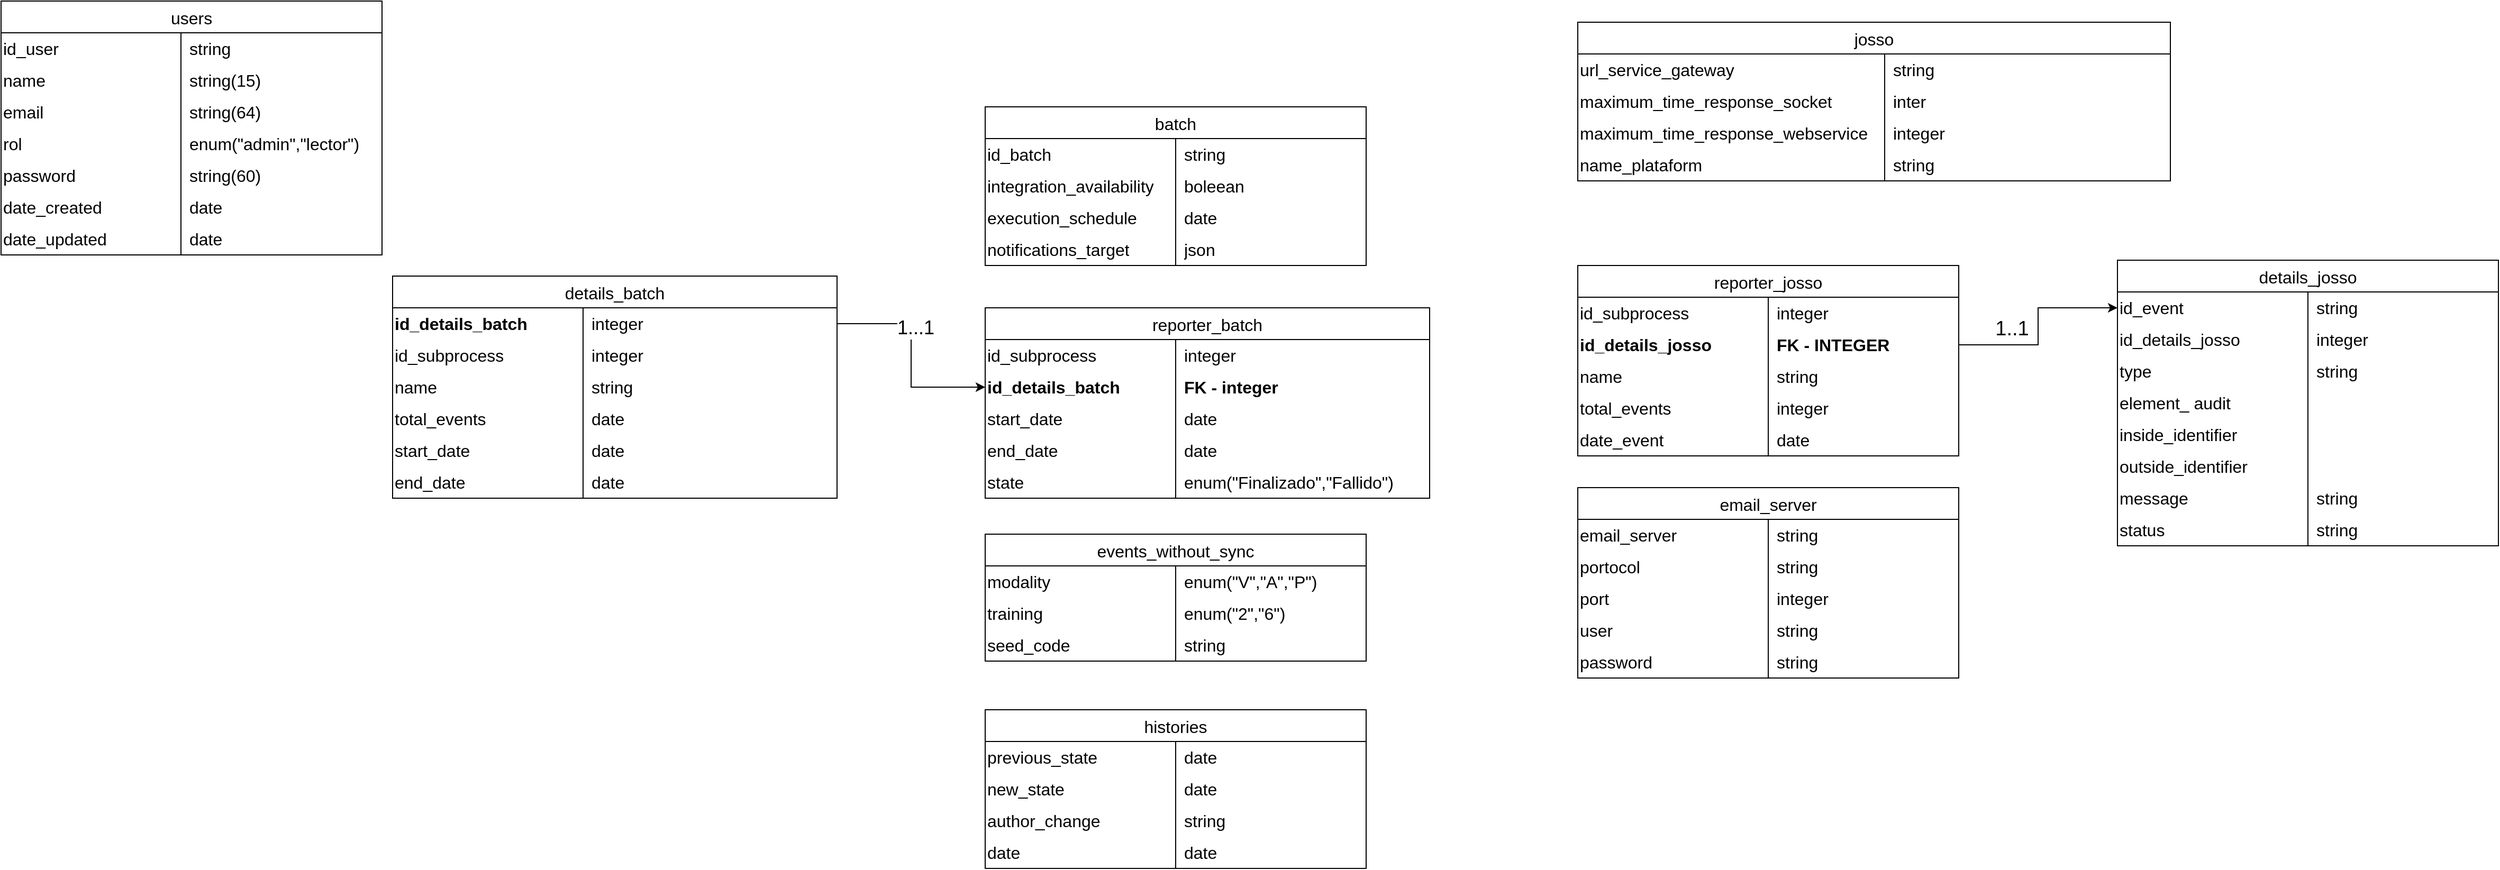 <mxfile version="23.1.8" type="github">
  <diagram name="Página-1" id="Z0ottL8VFH_gx7KQJOmS">
    <mxGraphModel dx="2279" dy="692" grid="1" gridSize="10" guides="1" tooltips="1" connect="1" arrows="1" fold="1" page="1" pageScale="1" pageWidth="827" pageHeight="1169" math="0" shadow="0">
      <root>
        <mxCell id="0" />
        <mxCell id="1" parent="0" />
        <mxCell id="WmUcFp--5aA2s3xV6ul2-60" value="users" style="shape=table;startSize=30;container=1;collapsible=0;childLayout=tableLayout;fixedRows=1;rowLines=0;fontStyle=0;strokeColor=default;fontSize=16;" parent="1" vertex="1">
          <mxGeometry x="-1250" y="20" width="360" height="240" as="geometry" />
        </mxCell>
        <mxCell id="WmUcFp--5aA2s3xV6ul2-61" value="" style="shape=tableRow;horizontal=0;startSize=0;swimlaneHead=0;swimlaneBody=0;top=0;left=0;bottom=0;right=0;collapsible=0;dropTarget=0;fillColor=none;points=[[0,0.5],[1,0.5]];portConstraint=eastwest;strokeColor=inherit;fontSize=16;" parent="WmUcFp--5aA2s3xV6ul2-60" vertex="1">
          <mxGeometry y="30" width="360" height="30" as="geometry" />
        </mxCell>
        <mxCell id="WmUcFp--5aA2s3xV6ul2-62" value="&lt;div style=&quot;&quot;&gt;&lt;span style=&quot;background-color: initial;&quot;&gt;id_user&lt;/span&gt;&lt;span style=&quot;white-space: pre; background-color: initial;&quot;&gt;&amp;nbsp;&amp;nbsp;&amp;nbsp;&amp;nbsp;&lt;/span&gt;&lt;/div&gt;" style="shape=partialRectangle;html=1;whiteSpace=wrap;connectable=0;fillColor=none;top=0;left=0;bottom=0;right=0;overflow=hidden;pointerEvents=1;strokeColor=inherit;fontSize=16;align=left;" parent="WmUcFp--5aA2s3xV6ul2-61" vertex="1">
          <mxGeometry width="170" height="30" as="geometry">
            <mxRectangle width="170" height="30" as="alternateBounds" />
          </mxGeometry>
        </mxCell>
        <mxCell id="WmUcFp--5aA2s3xV6ul2-63" value="string" style="shape=partialRectangle;html=1;whiteSpace=wrap;connectable=0;fillColor=none;top=0;left=0;bottom=0;right=0;align=left;spacingLeft=6;overflow=hidden;strokeColor=inherit;fontSize=16;" parent="WmUcFp--5aA2s3xV6ul2-61" vertex="1">
          <mxGeometry x="170" width="190" height="30" as="geometry">
            <mxRectangle width="190" height="30" as="alternateBounds" />
          </mxGeometry>
        </mxCell>
        <mxCell id="WmUcFp--5aA2s3xV6ul2-64" value="" style="shape=tableRow;horizontal=0;startSize=0;swimlaneHead=0;swimlaneBody=0;top=0;left=0;bottom=0;right=0;collapsible=0;dropTarget=0;fillColor=none;points=[[0,0.5],[1,0.5]];portConstraint=eastwest;strokeColor=inherit;fontSize=16;" parent="WmUcFp--5aA2s3xV6ul2-60" vertex="1">
          <mxGeometry y="60" width="360" height="30" as="geometry" />
        </mxCell>
        <mxCell id="WmUcFp--5aA2s3xV6ul2-65" value="name&amp;nbsp;" style="shape=partialRectangle;html=1;whiteSpace=wrap;connectable=0;fillColor=none;top=0;left=0;bottom=0;right=0;overflow=hidden;strokeColor=inherit;fontSize=16;align=left;" parent="WmUcFp--5aA2s3xV6ul2-64" vertex="1">
          <mxGeometry width="170" height="30" as="geometry">
            <mxRectangle width="170" height="30" as="alternateBounds" />
          </mxGeometry>
        </mxCell>
        <mxCell id="WmUcFp--5aA2s3xV6ul2-66" value="string(15)" style="shape=partialRectangle;html=1;whiteSpace=wrap;connectable=0;fillColor=none;top=0;left=0;bottom=0;right=0;align=left;spacingLeft=6;overflow=hidden;strokeColor=inherit;fontSize=16;" parent="WmUcFp--5aA2s3xV6ul2-64" vertex="1">
          <mxGeometry x="170" width="190" height="30" as="geometry">
            <mxRectangle width="190" height="30" as="alternateBounds" />
          </mxGeometry>
        </mxCell>
        <mxCell id="WmUcFp--5aA2s3xV6ul2-67" value="" style="shape=tableRow;horizontal=0;startSize=0;swimlaneHead=0;swimlaneBody=0;top=0;left=0;bottom=0;right=0;collapsible=0;dropTarget=0;fillColor=none;points=[[0,0.5],[1,0.5]];portConstraint=eastwest;strokeColor=inherit;fontSize=16;" parent="WmUcFp--5aA2s3xV6ul2-60" vertex="1">
          <mxGeometry y="90" width="360" height="30" as="geometry" />
        </mxCell>
        <mxCell id="WmUcFp--5aA2s3xV6ul2-68" value="email" style="shape=partialRectangle;html=1;whiteSpace=wrap;connectable=0;fillColor=none;top=0;left=0;bottom=0;right=0;overflow=hidden;strokeColor=inherit;fontSize=16;align=left;" parent="WmUcFp--5aA2s3xV6ul2-67" vertex="1">
          <mxGeometry width="170" height="30" as="geometry">
            <mxRectangle width="170" height="30" as="alternateBounds" />
          </mxGeometry>
        </mxCell>
        <mxCell id="WmUcFp--5aA2s3xV6ul2-69" value="string(64)" style="shape=partialRectangle;html=1;whiteSpace=wrap;connectable=0;fillColor=none;top=0;left=0;bottom=0;right=0;align=left;spacingLeft=6;overflow=hidden;strokeColor=inherit;fontSize=16;" parent="WmUcFp--5aA2s3xV6ul2-67" vertex="1">
          <mxGeometry x="170" width="190" height="30" as="geometry">
            <mxRectangle width="190" height="30" as="alternateBounds" />
          </mxGeometry>
        </mxCell>
        <mxCell id="WmUcFp--5aA2s3xV6ul2-79" value="" style="shape=tableRow;horizontal=0;startSize=0;swimlaneHead=0;swimlaneBody=0;top=0;left=0;bottom=0;right=0;collapsible=0;dropTarget=0;fillColor=none;points=[[0,0.5],[1,0.5]];portConstraint=eastwest;strokeColor=inherit;fontSize=16;" parent="WmUcFp--5aA2s3xV6ul2-60" vertex="1">
          <mxGeometry y="120" width="360" height="30" as="geometry" />
        </mxCell>
        <mxCell id="WmUcFp--5aA2s3xV6ul2-80" value="rol" style="shape=partialRectangle;html=1;whiteSpace=wrap;connectable=0;fillColor=none;top=0;left=0;bottom=0;right=0;overflow=hidden;strokeColor=inherit;fontSize=16;align=left;" parent="WmUcFp--5aA2s3xV6ul2-79" vertex="1">
          <mxGeometry width="170" height="30" as="geometry">
            <mxRectangle width="170" height="30" as="alternateBounds" />
          </mxGeometry>
        </mxCell>
        <mxCell id="WmUcFp--5aA2s3xV6ul2-81" value="enum(&quot;admin&quot;,&quot;lector&quot;)" style="shape=partialRectangle;html=1;whiteSpace=wrap;connectable=0;fillColor=none;top=0;left=0;bottom=0;right=0;align=left;spacingLeft=6;overflow=hidden;strokeColor=inherit;fontSize=16;" parent="WmUcFp--5aA2s3xV6ul2-79" vertex="1">
          <mxGeometry x="170" width="190" height="30" as="geometry">
            <mxRectangle width="190" height="30" as="alternateBounds" />
          </mxGeometry>
        </mxCell>
        <mxCell id="WmUcFp--5aA2s3xV6ul2-70" value="" style="shape=tableRow;horizontal=0;startSize=0;swimlaneHead=0;swimlaneBody=0;top=0;left=0;bottom=0;right=0;collapsible=0;dropTarget=0;fillColor=none;points=[[0,0.5],[1,0.5]];portConstraint=eastwest;strokeColor=inherit;fontSize=16;" parent="WmUcFp--5aA2s3xV6ul2-60" vertex="1">
          <mxGeometry y="150" width="360" height="30" as="geometry" />
        </mxCell>
        <mxCell id="WmUcFp--5aA2s3xV6ul2-71" value="password" style="shape=partialRectangle;html=1;whiteSpace=wrap;connectable=0;fillColor=none;top=0;left=0;bottom=0;right=0;overflow=hidden;strokeColor=inherit;fontSize=16;align=left;" parent="WmUcFp--5aA2s3xV6ul2-70" vertex="1">
          <mxGeometry width="170" height="30" as="geometry">
            <mxRectangle width="170" height="30" as="alternateBounds" />
          </mxGeometry>
        </mxCell>
        <mxCell id="WmUcFp--5aA2s3xV6ul2-72" value="string(60)" style="shape=partialRectangle;html=1;whiteSpace=wrap;connectable=0;fillColor=none;top=0;left=0;bottom=0;right=0;align=left;spacingLeft=6;overflow=hidden;strokeColor=inherit;fontSize=16;" parent="WmUcFp--5aA2s3xV6ul2-70" vertex="1">
          <mxGeometry x="170" width="190" height="30" as="geometry">
            <mxRectangle width="190" height="30" as="alternateBounds" />
          </mxGeometry>
        </mxCell>
        <mxCell id="WmUcFp--5aA2s3xV6ul2-73" value="" style="shape=tableRow;horizontal=0;startSize=0;swimlaneHead=0;swimlaneBody=0;top=0;left=0;bottom=0;right=0;collapsible=0;dropTarget=0;fillColor=none;points=[[0,0.5],[1,0.5]];portConstraint=eastwest;strokeColor=inherit;fontSize=16;" parent="WmUcFp--5aA2s3xV6ul2-60" vertex="1">
          <mxGeometry y="180" width="360" height="30" as="geometry" />
        </mxCell>
        <mxCell id="WmUcFp--5aA2s3xV6ul2-74" value="date_created" style="shape=partialRectangle;html=1;whiteSpace=wrap;connectable=0;fillColor=none;top=0;left=0;bottom=0;right=0;overflow=hidden;strokeColor=inherit;fontSize=16;align=left;" parent="WmUcFp--5aA2s3xV6ul2-73" vertex="1">
          <mxGeometry width="170" height="30" as="geometry">
            <mxRectangle width="170" height="30" as="alternateBounds" />
          </mxGeometry>
        </mxCell>
        <mxCell id="WmUcFp--5aA2s3xV6ul2-75" value="date" style="shape=partialRectangle;html=1;whiteSpace=wrap;connectable=0;fillColor=none;top=0;left=0;bottom=0;right=0;align=left;spacingLeft=6;overflow=hidden;strokeColor=inherit;fontSize=16;" parent="WmUcFp--5aA2s3xV6ul2-73" vertex="1">
          <mxGeometry x="170" width="190" height="30" as="geometry">
            <mxRectangle width="190" height="30" as="alternateBounds" />
          </mxGeometry>
        </mxCell>
        <mxCell id="WmUcFp--5aA2s3xV6ul2-76" value="" style="shape=tableRow;horizontal=0;startSize=0;swimlaneHead=0;swimlaneBody=0;top=0;left=0;bottom=0;right=0;collapsible=0;dropTarget=0;fillColor=none;points=[[0,0.5],[1,0.5]];portConstraint=eastwest;strokeColor=inherit;fontSize=16;" parent="WmUcFp--5aA2s3xV6ul2-60" vertex="1">
          <mxGeometry y="210" width="360" height="30" as="geometry" />
        </mxCell>
        <mxCell id="WmUcFp--5aA2s3xV6ul2-77" value="date_updated" style="shape=partialRectangle;html=1;whiteSpace=wrap;connectable=0;fillColor=none;top=0;left=0;bottom=0;right=0;overflow=hidden;strokeColor=inherit;fontSize=16;align=left;" parent="WmUcFp--5aA2s3xV6ul2-76" vertex="1">
          <mxGeometry width="170" height="30" as="geometry">
            <mxRectangle width="170" height="30" as="alternateBounds" />
          </mxGeometry>
        </mxCell>
        <mxCell id="WmUcFp--5aA2s3xV6ul2-78" value="date" style="shape=partialRectangle;html=1;whiteSpace=wrap;connectable=0;fillColor=none;top=0;left=0;bottom=0;right=0;align=left;spacingLeft=6;overflow=hidden;strokeColor=inherit;fontSize=16;" parent="WmUcFp--5aA2s3xV6ul2-76" vertex="1">
          <mxGeometry x="170" width="190" height="30" as="geometry">
            <mxRectangle width="190" height="30" as="alternateBounds" />
          </mxGeometry>
        </mxCell>
        <mxCell id="WmUcFp--5aA2s3xV6ul2-82" value="batch" style="shape=table;startSize=30;container=1;collapsible=0;childLayout=tableLayout;fixedRows=1;rowLines=0;fontStyle=0;strokeColor=default;fontSize=16;" parent="1" vertex="1">
          <mxGeometry x="-320" y="120" width="360" height="150" as="geometry" />
        </mxCell>
        <mxCell id="WmUcFp--5aA2s3xV6ul2-95" value="" style="shape=tableRow;horizontal=0;startSize=0;swimlaneHead=0;swimlaneBody=0;top=0;left=0;bottom=0;right=0;collapsible=0;dropTarget=0;fillColor=none;points=[[0,0.5],[1,0.5]];portConstraint=eastwest;strokeColor=inherit;fontSize=16;" parent="WmUcFp--5aA2s3xV6ul2-82" vertex="1">
          <mxGeometry y="30" width="360" height="30" as="geometry" />
        </mxCell>
        <mxCell id="WmUcFp--5aA2s3xV6ul2-96" value="&lt;div style=&quot;&quot;&gt;&lt;span style=&quot;background-color: initial;&quot;&gt;id_batch&lt;/span&gt;&lt;/div&gt;" style="shape=partialRectangle;html=1;whiteSpace=wrap;connectable=0;fillColor=none;top=0;left=0;bottom=0;right=0;overflow=hidden;pointerEvents=1;strokeColor=inherit;fontSize=16;align=left;" parent="WmUcFp--5aA2s3xV6ul2-95" vertex="1">
          <mxGeometry width="180" height="30" as="geometry">
            <mxRectangle width="180" height="30" as="alternateBounds" />
          </mxGeometry>
        </mxCell>
        <mxCell id="WmUcFp--5aA2s3xV6ul2-97" value="string" style="shape=partialRectangle;html=1;whiteSpace=wrap;connectable=0;fillColor=none;top=0;left=0;bottom=0;right=0;align=left;spacingLeft=6;overflow=hidden;strokeColor=inherit;fontSize=16;" parent="WmUcFp--5aA2s3xV6ul2-95" vertex="1">
          <mxGeometry x="180" width="180" height="30" as="geometry">
            <mxRectangle width="180" height="30" as="alternateBounds" />
          </mxGeometry>
        </mxCell>
        <mxCell id="WmUcFp--5aA2s3xV6ul2-83" value="" style="shape=tableRow;horizontal=0;startSize=0;swimlaneHead=0;swimlaneBody=0;top=0;left=0;bottom=0;right=0;collapsible=0;dropTarget=0;fillColor=none;points=[[0,0.5],[1,0.5]];portConstraint=eastwest;strokeColor=inherit;fontSize=16;" parent="WmUcFp--5aA2s3xV6ul2-82" vertex="1">
          <mxGeometry y="60" width="360" height="30" as="geometry" />
        </mxCell>
        <mxCell id="WmUcFp--5aA2s3xV6ul2-84" value="integration_availability" style="shape=partialRectangle;html=1;whiteSpace=wrap;connectable=0;fillColor=none;top=0;left=0;bottom=0;right=0;overflow=hidden;pointerEvents=1;strokeColor=inherit;fontSize=16;align=left;" parent="WmUcFp--5aA2s3xV6ul2-83" vertex="1">
          <mxGeometry width="180" height="30" as="geometry">
            <mxRectangle width="180" height="30" as="alternateBounds" />
          </mxGeometry>
        </mxCell>
        <mxCell id="WmUcFp--5aA2s3xV6ul2-85" value="boleean" style="shape=partialRectangle;html=1;whiteSpace=wrap;connectable=0;fillColor=none;top=0;left=0;bottom=0;right=0;align=left;spacingLeft=6;overflow=hidden;strokeColor=inherit;fontSize=16;" parent="WmUcFp--5aA2s3xV6ul2-83" vertex="1">
          <mxGeometry x="180" width="180" height="30" as="geometry">
            <mxRectangle width="180" height="30" as="alternateBounds" />
          </mxGeometry>
        </mxCell>
        <mxCell id="WmUcFp--5aA2s3xV6ul2-86" value="" style="shape=tableRow;horizontal=0;startSize=0;swimlaneHead=0;swimlaneBody=0;top=0;left=0;bottom=0;right=0;collapsible=0;dropTarget=0;fillColor=none;points=[[0,0.5],[1,0.5]];portConstraint=eastwest;strokeColor=inherit;fontSize=16;" parent="WmUcFp--5aA2s3xV6ul2-82" vertex="1">
          <mxGeometry y="90" width="360" height="30" as="geometry" />
        </mxCell>
        <mxCell id="WmUcFp--5aA2s3xV6ul2-87" value="&lt;div&gt;execution_schedule&lt;/div&gt;" style="shape=partialRectangle;html=1;whiteSpace=wrap;connectable=0;fillColor=none;top=0;left=0;bottom=0;right=0;overflow=hidden;strokeColor=inherit;fontSize=16;align=left;" parent="WmUcFp--5aA2s3xV6ul2-86" vertex="1">
          <mxGeometry width="180" height="30" as="geometry">
            <mxRectangle width="180" height="30" as="alternateBounds" />
          </mxGeometry>
        </mxCell>
        <mxCell id="WmUcFp--5aA2s3xV6ul2-88" value="date" style="shape=partialRectangle;html=1;whiteSpace=wrap;connectable=0;fillColor=none;top=0;left=0;bottom=0;right=0;align=left;spacingLeft=6;overflow=hidden;strokeColor=inherit;fontSize=16;" parent="WmUcFp--5aA2s3xV6ul2-86" vertex="1">
          <mxGeometry x="180" width="180" height="30" as="geometry">
            <mxRectangle width="180" height="30" as="alternateBounds" />
          </mxGeometry>
        </mxCell>
        <mxCell id="WmUcFp--5aA2s3xV6ul2-211" value="" style="shape=tableRow;horizontal=0;startSize=0;swimlaneHead=0;swimlaneBody=0;top=0;left=0;bottom=0;right=0;collapsible=0;dropTarget=0;fillColor=none;points=[[0,0.5],[1,0.5]];portConstraint=eastwest;strokeColor=inherit;fontSize=16;" parent="WmUcFp--5aA2s3xV6ul2-82" vertex="1">
          <mxGeometry y="120" width="360" height="30" as="geometry" />
        </mxCell>
        <mxCell id="WmUcFp--5aA2s3xV6ul2-212" value="notifications_target" style="shape=partialRectangle;html=1;whiteSpace=wrap;connectable=0;fillColor=none;top=0;left=0;bottom=0;right=0;overflow=hidden;strokeColor=inherit;fontSize=16;align=left;" parent="WmUcFp--5aA2s3xV6ul2-211" vertex="1">
          <mxGeometry width="180" height="30" as="geometry">
            <mxRectangle width="180" height="30" as="alternateBounds" />
          </mxGeometry>
        </mxCell>
        <mxCell id="WmUcFp--5aA2s3xV6ul2-213" value="json" style="shape=partialRectangle;html=1;whiteSpace=wrap;connectable=0;fillColor=none;top=0;left=0;bottom=0;right=0;align=left;spacingLeft=6;overflow=hidden;strokeColor=inherit;fontSize=16;" parent="WmUcFp--5aA2s3xV6ul2-211" vertex="1">
          <mxGeometry x="180" width="180" height="30" as="geometry">
            <mxRectangle width="180" height="30" as="alternateBounds" />
          </mxGeometry>
        </mxCell>
        <mxCell id="WmUcFp--5aA2s3xV6ul2-98" value="josso" style="shape=table;startSize=30;container=1;collapsible=0;childLayout=tableLayout;fixedRows=1;rowLines=0;fontStyle=0;strokeColor=default;fontSize=16;" parent="1" vertex="1">
          <mxGeometry x="240" y="40" width="560" height="150.0" as="geometry" />
        </mxCell>
        <mxCell id="WmUcFp--5aA2s3xV6ul2-99" value="" style="shape=tableRow;horizontal=0;startSize=0;swimlaneHead=0;swimlaneBody=0;top=0;left=0;bottom=0;right=0;collapsible=0;dropTarget=0;fillColor=none;points=[[0,0.5],[1,0.5]];portConstraint=eastwest;strokeColor=inherit;fontSize=16;" parent="WmUcFp--5aA2s3xV6ul2-98" vertex="1">
          <mxGeometry y="30" width="560" height="30" as="geometry" />
        </mxCell>
        <mxCell id="WmUcFp--5aA2s3xV6ul2-100" value="&lt;div style=&quot;&quot;&gt;url_service_gateway&lt;/div&gt;" style="shape=partialRectangle;html=1;whiteSpace=wrap;connectable=0;fillColor=none;top=0;left=0;bottom=0;right=0;overflow=hidden;pointerEvents=1;strokeColor=inherit;fontSize=16;align=left;" parent="WmUcFp--5aA2s3xV6ul2-99" vertex="1">
          <mxGeometry width="290" height="30" as="geometry">
            <mxRectangle width="290" height="30" as="alternateBounds" />
          </mxGeometry>
        </mxCell>
        <mxCell id="WmUcFp--5aA2s3xV6ul2-101" value="string" style="shape=partialRectangle;html=1;whiteSpace=wrap;connectable=0;fillColor=none;top=0;left=0;bottom=0;right=0;align=left;spacingLeft=6;overflow=hidden;strokeColor=inherit;fontSize=16;" parent="WmUcFp--5aA2s3xV6ul2-99" vertex="1">
          <mxGeometry x="290" width="270" height="30" as="geometry">
            <mxRectangle width="270" height="30" as="alternateBounds" />
          </mxGeometry>
        </mxCell>
        <mxCell id="WmUcFp--5aA2s3xV6ul2-102" value="" style="shape=tableRow;horizontal=0;startSize=0;swimlaneHead=0;swimlaneBody=0;top=0;left=0;bottom=0;right=0;collapsible=0;dropTarget=0;fillColor=none;points=[[0,0.5],[1,0.5]];portConstraint=eastwest;strokeColor=inherit;fontSize=16;" parent="WmUcFp--5aA2s3xV6ul2-98" vertex="1">
          <mxGeometry y="60" width="560" height="30" as="geometry" />
        </mxCell>
        <mxCell id="WmUcFp--5aA2s3xV6ul2-103" value="maximum_time_response_socket" style="shape=partialRectangle;html=1;whiteSpace=wrap;connectable=0;fillColor=none;top=0;left=0;bottom=0;right=0;overflow=hidden;pointerEvents=1;strokeColor=inherit;fontSize=16;align=left;" parent="WmUcFp--5aA2s3xV6ul2-102" vertex="1">
          <mxGeometry width="290" height="30" as="geometry">
            <mxRectangle width="290" height="30" as="alternateBounds" />
          </mxGeometry>
        </mxCell>
        <mxCell id="WmUcFp--5aA2s3xV6ul2-104" value="inter" style="shape=partialRectangle;html=1;whiteSpace=wrap;connectable=0;fillColor=none;top=0;left=0;bottom=0;right=0;align=left;spacingLeft=6;overflow=hidden;strokeColor=inherit;fontSize=16;" parent="WmUcFp--5aA2s3xV6ul2-102" vertex="1">
          <mxGeometry x="290" width="270" height="30" as="geometry">
            <mxRectangle width="270" height="30" as="alternateBounds" />
          </mxGeometry>
        </mxCell>
        <mxCell id="WmUcFp--5aA2s3xV6ul2-105" value="" style="shape=tableRow;horizontal=0;startSize=0;swimlaneHead=0;swimlaneBody=0;top=0;left=0;bottom=0;right=0;collapsible=0;dropTarget=0;fillColor=none;points=[[0,0.5],[1,0.5]];portConstraint=eastwest;strokeColor=inherit;fontSize=16;" parent="WmUcFp--5aA2s3xV6ul2-98" vertex="1">
          <mxGeometry y="90" width="560" height="30" as="geometry" />
        </mxCell>
        <mxCell id="WmUcFp--5aA2s3xV6ul2-106" value="maximum_time_response_webservice" style="shape=partialRectangle;html=1;whiteSpace=wrap;connectable=0;fillColor=none;top=0;left=0;bottom=0;right=0;overflow=hidden;strokeColor=inherit;fontSize=16;align=left;" parent="WmUcFp--5aA2s3xV6ul2-105" vertex="1">
          <mxGeometry width="290" height="30" as="geometry">
            <mxRectangle width="290" height="30" as="alternateBounds" />
          </mxGeometry>
        </mxCell>
        <mxCell id="WmUcFp--5aA2s3xV6ul2-107" value="integer" style="shape=partialRectangle;html=1;whiteSpace=wrap;connectable=0;fillColor=none;top=0;left=0;bottom=0;right=0;align=left;spacingLeft=6;overflow=hidden;strokeColor=inherit;fontSize=16;" parent="WmUcFp--5aA2s3xV6ul2-105" vertex="1">
          <mxGeometry x="290" width="270" height="30" as="geometry">
            <mxRectangle width="270" height="30" as="alternateBounds" />
          </mxGeometry>
        </mxCell>
        <mxCell id="WmUcFp--5aA2s3xV6ul2-128" value="" style="shape=tableRow;horizontal=0;startSize=0;swimlaneHead=0;swimlaneBody=0;top=0;left=0;bottom=0;right=0;collapsible=0;dropTarget=0;fillColor=none;points=[[0,0.5],[1,0.5]];portConstraint=eastwest;strokeColor=inherit;fontSize=16;" parent="WmUcFp--5aA2s3xV6ul2-98" vertex="1">
          <mxGeometry y="120" width="560" height="30" as="geometry" />
        </mxCell>
        <mxCell id="WmUcFp--5aA2s3xV6ul2-129" value="name_plataform" style="shape=partialRectangle;html=1;whiteSpace=wrap;connectable=0;fillColor=none;top=0;left=0;bottom=0;right=0;overflow=hidden;strokeColor=inherit;fontSize=16;align=left;" parent="WmUcFp--5aA2s3xV6ul2-128" vertex="1">
          <mxGeometry width="290" height="30" as="geometry">
            <mxRectangle width="290" height="30" as="alternateBounds" />
          </mxGeometry>
        </mxCell>
        <mxCell id="WmUcFp--5aA2s3xV6ul2-130" value="string" style="shape=partialRectangle;html=1;whiteSpace=wrap;connectable=0;fillColor=none;top=0;left=0;bottom=0;right=0;align=left;spacingLeft=6;overflow=hidden;strokeColor=inherit;fontSize=16;" parent="WmUcFp--5aA2s3xV6ul2-128" vertex="1">
          <mxGeometry x="290" width="270" height="30" as="geometry">
            <mxRectangle width="270" height="30" as="alternateBounds" />
          </mxGeometry>
        </mxCell>
        <mxCell id="WmUcFp--5aA2s3xV6ul2-108" value="events_without_sync" style="shape=table;startSize=30;container=1;collapsible=0;childLayout=tableLayout;fixedRows=1;rowLines=0;fontStyle=0;strokeColor=default;fontSize=16;" parent="1" vertex="1">
          <mxGeometry x="-320" y="524" width="360" height="120" as="geometry" />
        </mxCell>
        <mxCell id="WmUcFp--5aA2s3xV6ul2-109" value="" style="shape=tableRow;horizontal=0;startSize=0;swimlaneHead=0;swimlaneBody=0;top=0;left=0;bottom=0;right=0;collapsible=0;dropTarget=0;fillColor=none;points=[[0,0.5],[1,0.5]];portConstraint=eastwest;strokeColor=inherit;fontSize=16;" parent="WmUcFp--5aA2s3xV6ul2-108" vertex="1">
          <mxGeometry y="30" width="360" height="30" as="geometry" />
        </mxCell>
        <mxCell id="WmUcFp--5aA2s3xV6ul2-110" value="&lt;div style=&quot;&quot;&gt;modality&lt;/div&gt;" style="shape=partialRectangle;html=1;whiteSpace=wrap;connectable=0;fillColor=none;top=0;left=0;bottom=0;right=0;overflow=hidden;pointerEvents=1;strokeColor=inherit;fontSize=16;align=left;" parent="WmUcFp--5aA2s3xV6ul2-109" vertex="1">
          <mxGeometry width="180" height="30" as="geometry">
            <mxRectangle width="180" height="30" as="alternateBounds" />
          </mxGeometry>
        </mxCell>
        <mxCell id="WmUcFp--5aA2s3xV6ul2-111" value="enum(&quot;V&quot;,&quot;A&quot;,&quot;P&quot;)" style="shape=partialRectangle;html=1;whiteSpace=wrap;connectable=0;fillColor=none;top=0;left=0;bottom=0;right=0;align=left;spacingLeft=6;overflow=hidden;strokeColor=inherit;fontSize=16;" parent="WmUcFp--5aA2s3xV6ul2-109" vertex="1">
          <mxGeometry x="180" width="180" height="30" as="geometry">
            <mxRectangle width="180" height="30" as="alternateBounds" />
          </mxGeometry>
        </mxCell>
        <mxCell id="WmUcFp--5aA2s3xV6ul2-112" value="" style="shape=tableRow;horizontal=0;startSize=0;swimlaneHead=0;swimlaneBody=0;top=0;left=0;bottom=0;right=0;collapsible=0;dropTarget=0;fillColor=none;points=[[0,0.5],[1,0.5]];portConstraint=eastwest;strokeColor=inherit;fontSize=16;" parent="WmUcFp--5aA2s3xV6ul2-108" vertex="1">
          <mxGeometry y="60" width="360" height="30" as="geometry" />
        </mxCell>
        <mxCell id="WmUcFp--5aA2s3xV6ul2-113" value="training" style="shape=partialRectangle;html=1;whiteSpace=wrap;connectable=0;fillColor=none;top=0;left=0;bottom=0;right=0;overflow=hidden;pointerEvents=1;strokeColor=inherit;fontSize=16;align=left;" parent="WmUcFp--5aA2s3xV6ul2-112" vertex="1">
          <mxGeometry width="180" height="30" as="geometry">
            <mxRectangle width="180" height="30" as="alternateBounds" />
          </mxGeometry>
        </mxCell>
        <mxCell id="WmUcFp--5aA2s3xV6ul2-114" value="enum(&quot;2&quot;,&quot;6&quot;)" style="shape=partialRectangle;html=1;whiteSpace=wrap;connectable=0;fillColor=none;top=0;left=0;bottom=0;right=0;align=left;spacingLeft=6;overflow=hidden;strokeColor=inherit;fontSize=16;" parent="WmUcFp--5aA2s3xV6ul2-112" vertex="1">
          <mxGeometry x="180" width="180" height="30" as="geometry">
            <mxRectangle width="180" height="30" as="alternateBounds" />
          </mxGeometry>
        </mxCell>
        <mxCell id="WmUcFp--5aA2s3xV6ul2-115" value="" style="shape=tableRow;horizontal=0;startSize=0;swimlaneHead=0;swimlaneBody=0;top=0;left=0;bottom=0;right=0;collapsible=0;dropTarget=0;fillColor=none;points=[[0,0.5],[1,0.5]];portConstraint=eastwest;strokeColor=inherit;fontSize=16;" parent="WmUcFp--5aA2s3xV6ul2-108" vertex="1">
          <mxGeometry y="90" width="360" height="30" as="geometry" />
        </mxCell>
        <mxCell id="WmUcFp--5aA2s3xV6ul2-116" value="seed_code" style="shape=partialRectangle;html=1;whiteSpace=wrap;connectable=0;fillColor=none;top=0;left=0;bottom=0;right=0;overflow=hidden;strokeColor=inherit;fontSize=16;align=left;" parent="WmUcFp--5aA2s3xV6ul2-115" vertex="1">
          <mxGeometry width="180" height="30" as="geometry">
            <mxRectangle width="180" height="30" as="alternateBounds" />
          </mxGeometry>
        </mxCell>
        <mxCell id="WmUcFp--5aA2s3xV6ul2-117" value="string" style="shape=partialRectangle;html=1;whiteSpace=wrap;connectable=0;fillColor=none;top=0;left=0;bottom=0;right=0;align=left;spacingLeft=6;overflow=hidden;strokeColor=inherit;fontSize=16;" parent="WmUcFp--5aA2s3xV6ul2-115" vertex="1">
          <mxGeometry x="180" width="180" height="30" as="geometry">
            <mxRectangle width="180" height="30" as="alternateBounds" />
          </mxGeometry>
        </mxCell>
        <mxCell id="WmUcFp--5aA2s3xV6ul2-133" value="reporter_josso" style="shape=table;startSize=30;container=1;collapsible=0;childLayout=tableLayout;fixedRows=1;rowLines=0;fontStyle=0;strokeColor=default;fontSize=16;" parent="1" vertex="1">
          <mxGeometry x="240" y="270" width="360" height="180" as="geometry" />
        </mxCell>
        <mxCell id="WmUcFp--5aA2s3xV6ul2-134" value="" style="shape=tableRow;horizontal=0;startSize=0;swimlaneHead=0;swimlaneBody=0;top=0;left=0;bottom=0;right=0;collapsible=0;dropTarget=0;fillColor=none;points=[[0,0.5],[1,0.5]];portConstraint=eastwest;strokeColor=inherit;fontSize=16;" parent="WmUcFp--5aA2s3xV6ul2-133" vertex="1">
          <mxGeometry y="30" width="360" height="30" as="geometry" />
        </mxCell>
        <mxCell id="WmUcFp--5aA2s3xV6ul2-135" value="&lt;div style=&quot;&quot;&gt;&lt;span style=&quot;background-color: initial;&quot;&gt;id_subprocess&lt;/span&gt;&lt;/div&gt;" style="shape=partialRectangle;html=1;whiteSpace=wrap;connectable=0;fillColor=none;top=0;left=0;bottom=0;right=0;overflow=hidden;pointerEvents=1;strokeColor=inherit;fontSize=16;align=left;" parent="WmUcFp--5aA2s3xV6ul2-134" vertex="1">
          <mxGeometry width="180" height="30" as="geometry">
            <mxRectangle width="180" height="30" as="alternateBounds" />
          </mxGeometry>
        </mxCell>
        <mxCell id="WmUcFp--5aA2s3xV6ul2-136" value="integer" style="shape=partialRectangle;html=1;whiteSpace=wrap;connectable=0;fillColor=none;top=0;left=0;bottom=0;right=0;align=left;spacingLeft=6;overflow=hidden;strokeColor=inherit;fontSize=16;" parent="WmUcFp--5aA2s3xV6ul2-134" vertex="1">
          <mxGeometry x="180" width="180" height="30" as="geometry">
            <mxRectangle width="180" height="30" as="alternateBounds" />
          </mxGeometry>
        </mxCell>
        <mxCell id="WmUcFp--5aA2s3xV6ul2-146" value="" style="shape=tableRow;horizontal=0;startSize=0;swimlaneHead=0;swimlaneBody=0;top=0;left=0;bottom=0;right=0;collapsible=0;dropTarget=0;fillColor=none;points=[[0,0.5],[1,0.5]];portConstraint=eastwest;strokeColor=inherit;fontSize=16;" parent="WmUcFp--5aA2s3xV6ul2-133" vertex="1">
          <mxGeometry y="60" width="360" height="30" as="geometry" />
        </mxCell>
        <mxCell id="WmUcFp--5aA2s3xV6ul2-147" value="id_details_josso" style="shape=partialRectangle;html=1;whiteSpace=wrap;connectable=0;fillColor=none;top=0;left=0;bottom=0;right=0;overflow=hidden;strokeColor=inherit;fontSize=16;align=left;fontStyle=1" parent="WmUcFp--5aA2s3xV6ul2-146" vertex="1">
          <mxGeometry width="180" height="30" as="geometry">
            <mxRectangle width="180" height="30" as="alternateBounds" />
          </mxGeometry>
        </mxCell>
        <mxCell id="WmUcFp--5aA2s3xV6ul2-148" value="FK - INTEGER" style="shape=partialRectangle;html=1;whiteSpace=wrap;connectable=0;fillColor=none;top=0;left=0;bottom=0;right=0;align=left;spacingLeft=6;overflow=hidden;strokeColor=inherit;fontSize=16;fontStyle=1" parent="WmUcFp--5aA2s3xV6ul2-146" vertex="1">
          <mxGeometry x="180" width="180" height="30" as="geometry">
            <mxRectangle width="180" height="30" as="alternateBounds" />
          </mxGeometry>
        </mxCell>
        <mxCell id="WmUcFp--5aA2s3xV6ul2-137" value="" style="shape=tableRow;horizontal=0;startSize=0;swimlaneHead=0;swimlaneBody=0;top=0;left=0;bottom=0;right=0;collapsible=0;dropTarget=0;fillColor=none;points=[[0,0.5],[1,0.5]];portConstraint=eastwest;strokeColor=inherit;fontSize=16;" parent="WmUcFp--5aA2s3xV6ul2-133" vertex="1">
          <mxGeometry y="90" width="360" height="30" as="geometry" />
        </mxCell>
        <mxCell id="WmUcFp--5aA2s3xV6ul2-138" value="name" style="shape=partialRectangle;html=1;whiteSpace=wrap;connectable=0;fillColor=none;top=0;left=0;bottom=0;right=0;overflow=hidden;pointerEvents=1;strokeColor=inherit;fontSize=16;align=left;" parent="WmUcFp--5aA2s3xV6ul2-137" vertex="1">
          <mxGeometry width="180" height="30" as="geometry">
            <mxRectangle width="180" height="30" as="alternateBounds" />
          </mxGeometry>
        </mxCell>
        <mxCell id="WmUcFp--5aA2s3xV6ul2-139" value="string" style="shape=partialRectangle;html=1;whiteSpace=wrap;connectable=0;fillColor=none;top=0;left=0;bottom=0;right=0;align=left;spacingLeft=6;overflow=hidden;strokeColor=inherit;fontSize=16;" parent="WmUcFp--5aA2s3xV6ul2-137" vertex="1">
          <mxGeometry x="180" width="180" height="30" as="geometry">
            <mxRectangle width="180" height="30" as="alternateBounds" />
          </mxGeometry>
        </mxCell>
        <mxCell id="WmUcFp--5aA2s3xV6ul2-140" value="" style="shape=tableRow;horizontal=0;startSize=0;swimlaneHead=0;swimlaneBody=0;top=0;left=0;bottom=0;right=0;collapsible=0;dropTarget=0;fillColor=none;points=[[0,0.5],[1,0.5]];portConstraint=eastwest;strokeColor=inherit;fontSize=16;" parent="WmUcFp--5aA2s3xV6ul2-133" vertex="1">
          <mxGeometry y="120" width="360" height="30" as="geometry" />
        </mxCell>
        <mxCell id="WmUcFp--5aA2s3xV6ul2-141" value="&lt;div&gt;total_events&lt;/div&gt;" style="shape=partialRectangle;html=1;whiteSpace=wrap;connectable=0;fillColor=none;top=0;left=0;bottom=0;right=0;overflow=hidden;strokeColor=inherit;fontSize=16;align=left;" parent="WmUcFp--5aA2s3xV6ul2-140" vertex="1">
          <mxGeometry width="180" height="30" as="geometry">
            <mxRectangle width="180" height="30" as="alternateBounds" />
          </mxGeometry>
        </mxCell>
        <mxCell id="WmUcFp--5aA2s3xV6ul2-142" value="integer" style="shape=partialRectangle;html=1;whiteSpace=wrap;connectable=0;fillColor=none;top=0;left=0;bottom=0;right=0;align=left;spacingLeft=6;overflow=hidden;strokeColor=inherit;fontSize=16;" parent="WmUcFp--5aA2s3xV6ul2-140" vertex="1">
          <mxGeometry x="180" width="180" height="30" as="geometry">
            <mxRectangle width="180" height="30" as="alternateBounds" />
          </mxGeometry>
        </mxCell>
        <mxCell id="WmUcFp--5aA2s3xV6ul2-143" value="" style="shape=tableRow;horizontal=0;startSize=0;swimlaneHead=0;swimlaneBody=0;top=0;left=0;bottom=0;right=0;collapsible=0;dropTarget=0;fillColor=none;points=[[0,0.5],[1,0.5]];portConstraint=eastwest;strokeColor=inherit;fontSize=16;" parent="WmUcFp--5aA2s3xV6ul2-133" vertex="1">
          <mxGeometry y="150" width="360" height="30" as="geometry" />
        </mxCell>
        <mxCell id="WmUcFp--5aA2s3xV6ul2-144" value="&lt;div&gt;date_event&lt;/div&gt;" style="shape=partialRectangle;html=1;whiteSpace=wrap;connectable=0;fillColor=none;top=0;left=0;bottom=0;right=0;overflow=hidden;strokeColor=inherit;fontSize=16;align=left;" parent="WmUcFp--5aA2s3xV6ul2-143" vertex="1">
          <mxGeometry width="180" height="30" as="geometry">
            <mxRectangle width="180" height="30" as="alternateBounds" />
          </mxGeometry>
        </mxCell>
        <mxCell id="WmUcFp--5aA2s3xV6ul2-145" value="date" style="shape=partialRectangle;html=1;whiteSpace=wrap;connectable=0;fillColor=none;top=0;left=0;bottom=0;right=0;align=left;spacingLeft=6;overflow=hidden;strokeColor=inherit;fontSize=16;" parent="WmUcFp--5aA2s3xV6ul2-143" vertex="1">
          <mxGeometry x="180" width="180" height="30" as="geometry">
            <mxRectangle width="180" height="30" as="alternateBounds" />
          </mxGeometry>
        </mxCell>
        <mxCell id="WmUcFp--5aA2s3xV6ul2-149" value="details_josso" style="shape=table;startSize=30;container=1;collapsible=0;childLayout=tableLayout;fixedRows=1;rowLines=0;fontStyle=0;strokeColor=default;fontSize=16;" parent="1" vertex="1">
          <mxGeometry x="750" y="265" width="360" height="270" as="geometry" />
        </mxCell>
        <mxCell id="WmUcFp--5aA2s3xV6ul2-150" value="" style="shape=tableRow;horizontal=0;startSize=0;swimlaneHead=0;swimlaneBody=0;top=0;left=0;bottom=0;right=0;collapsible=0;dropTarget=0;fillColor=none;points=[[0,0.5],[1,0.5]];portConstraint=eastwest;strokeColor=inherit;fontSize=16;" parent="WmUcFp--5aA2s3xV6ul2-149" vertex="1">
          <mxGeometry y="30" width="360" height="30" as="geometry" />
        </mxCell>
        <mxCell id="WmUcFp--5aA2s3xV6ul2-151" value="&lt;div style=&quot;&quot;&gt;&lt;span style=&quot;background-color: initial;&quot;&gt;id_event&lt;/span&gt;&lt;/div&gt;" style="shape=partialRectangle;html=1;whiteSpace=wrap;connectable=0;fillColor=none;top=0;left=0;bottom=0;right=0;overflow=hidden;pointerEvents=1;strokeColor=inherit;fontSize=16;align=left;" parent="WmUcFp--5aA2s3xV6ul2-150" vertex="1">
          <mxGeometry width="180" height="30" as="geometry">
            <mxRectangle width="180" height="30" as="alternateBounds" />
          </mxGeometry>
        </mxCell>
        <mxCell id="WmUcFp--5aA2s3xV6ul2-152" value="string" style="shape=partialRectangle;html=1;whiteSpace=wrap;connectable=0;fillColor=none;top=0;left=0;bottom=0;right=0;align=left;spacingLeft=6;overflow=hidden;strokeColor=inherit;fontSize=16;" parent="WmUcFp--5aA2s3xV6ul2-150" vertex="1">
          <mxGeometry x="180" width="180" height="30" as="geometry">
            <mxRectangle width="180" height="30" as="alternateBounds" />
          </mxGeometry>
        </mxCell>
        <mxCell id="WmUcFp--5aA2s3xV6ul2-264" value="" style="shape=tableRow;horizontal=0;startSize=0;swimlaneHead=0;swimlaneBody=0;top=0;left=0;bottom=0;right=0;collapsible=0;dropTarget=0;fillColor=none;points=[[0,0.5],[1,0.5]];portConstraint=eastwest;strokeColor=inherit;fontSize=16;" parent="WmUcFp--5aA2s3xV6ul2-149" vertex="1">
          <mxGeometry y="60" width="360" height="30" as="geometry" />
        </mxCell>
        <mxCell id="WmUcFp--5aA2s3xV6ul2-265" value="id_details_josso" style="shape=partialRectangle;html=1;whiteSpace=wrap;connectable=0;fillColor=none;top=0;left=0;bottom=0;right=0;overflow=hidden;strokeColor=inherit;fontSize=16;align=left;" parent="WmUcFp--5aA2s3xV6ul2-264" vertex="1">
          <mxGeometry width="180" height="30" as="geometry">
            <mxRectangle width="180" height="30" as="alternateBounds" />
          </mxGeometry>
        </mxCell>
        <mxCell id="WmUcFp--5aA2s3xV6ul2-266" value="integer" style="shape=partialRectangle;html=1;whiteSpace=wrap;connectable=0;fillColor=none;top=0;left=0;bottom=0;right=0;align=left;spacingLeft=6;overflow=hidden;strokeColor=inherit;fontSize=16;" parent="WmUcFp--5aA2s3xV6ul2-264" vertex="1">
          <mxGeometry x="180" width="180" height="30" as="geometry">
            <mxRectangle width="180" height="30" as="alternateBounds" />
          </mxGeometry>
        </mxCell>
        <mxCell id="WmUcFp--5aA2s3xV6ul2-153" value="" style="shape=tableRow;horizontal=0;startSize=0;swimlaneHead=0;swimlaneBody=0;top=0;left=0;bottom=0;right=0;collapsible=0;dropTarget=0;fillColor=none;points=[[0,0.5],[1,0.5]];portConstraint=eastwest;strokeColor=inherit;fontSize=16;" parent="WmUcFp--5aA2s3xV6ul2-149" vertex="1">
          <mxGeometry y="90" width="360" height="30" as="geometry" />
        </mxCell>
        <mxCell id="WmUcFp--5aA2s3xV6ul2-154" value="type" style="shape=partialRectangle;html=1;whiteSpace=wrap;connectable=0;fillColor=none;top=0;left=0;bottom=0;right=0;overflow=hidden;pointerEvents=1;strokeColor=inherit;fontSize=16;align=left;" parent="WmUcFp--5aA2s3xV6ul2-153" vertex="1">
          <mxGeometry width="180" height="30" as="geometry">
            <mxRectangle width="180" height="30" as="alternateBounds" />
          </mxGeometry>
        </mxCell>
        <mxCell id="WmUcFp--5aA2s3xV6ul2-155" value="string" style="shape=partialRectangle;html=1;whiteSpace=wrap;connectable=0;fillColor=none;top=0;left=0;bottom=0;right=0;align=left;spacingLeft=6;overflow=hidden;strokeColor=inherit;fontSize=16;" parent="WmUcFp--5aA2s3xV6ul2-153" vertex="1">
          <mxGeometry x="180" width="180" height="30" as="geometry">
            <mxRectangle width="180" height="30" as="alternateBounds" />
          </mxGeometry>
        </mxCell>
        <mxCell id="WmUcFp--5aA2s3xV6ul2-156" value="" style="shape=tableRow;horizontal=0;startSize=0;swimlaneHead=0;swimlaneBody=0;top=0;left=0;bottom=0;right=0;collapsible=0;dropTarget=0;fillColor=none;points=[[0,0.5],[1,0.5]];portConstraint=eastwest;strokeColor=inherit;fontSize=16;" parent="WmUcFp--5aA2s3xV6ul2-149" vertex="1">
          <mxGeometry y="120" width="360" height="30" as="geometry" />
        </mxCell>
        <mxCell id="WmUcFp--5aA2s3xV6ul2-157" value="element_&amp;nbsp;audit" style="shape=partialRectangle;html=1;whiteSpace=wrap;connectable=0;fillColor=none;top=0;left=0;bottom=0;right=0;overflow=hidden;strokeColor=inherit;fontSize=16;align=left;" parent="WmUcFp--5aA2s3xV6ul2-156" vertex="1">
          <mxGeometry width="180" height="30" as="geometry">
            <mxRectangle width="180" height="30" as="alternateBounds" />
          </mxGeometry>
        </mxCell>
        <mxCell id="WmUcFp--5aA2s3xV6ul2-158" value="" style="shape=partialRectangle;html=1;whiteSpace=wrap;connectable=0;fillColor=none;top=0;left=0;bottom=0;right=0;align=left;spacingLeft=6;overflow=hidden;strokeColor=inherit;fontSize=16;" parent="WmUcFp--5aA2s3xV6ul2-156" vertex="1">
          <mxGeometry x="180" width="180" height="30" as="geometry">
            <mxRectangle width="180" height="30" as="alternateBounds" />
          </mxGeometry>
        </mxCell>
        <mxCell id="WmUcFp--5aA2s3xV6ul2-159" value="" style="shape=tableRow;horizontal=0;startSize=0;swimlaneHead=0;swimlaneBody=0;top=0;left=0;bottom=0;right=0;collapsible=0;dropTarget=0;fillColor=none;points=[[0,0.5],[1,0.5]];portConstraint=eastwest;strokeColor=inherit;fontSize=16;" parent="WmUcFp--5aA2s3xV6ul2-149" vertex="1">
          <mxGeometry y="150" width="360" height="30" as="geometry" />
        </mxCell>
        <mxCell id="WmUcFp--5aA2s3xV6ul2-160" value="inside_identifier" style="shape=partialRectangle;html=1;whiteSpace=wrap;connectable=0;fillColor=none;top=0;left=0;bottom=0;right=0;overflow=hidden;strokeColor=inherit;fontSize=16;align=left;" parent="WmUcFp--5aA2s3xV6ul2-159" vertex="1">
          <mxGeometry width="180" height="30" as="geometry">
            <mxRectangle width="180" height="30" as="alternateBounds" />
          </mxGeometry>
        </mxCell>
        <mxCell id="WmUcFp--5aA2s3xV6ul2-161" value="" style="shape=partialRectangle;html=1;whiteSpace=wrap;connectable=0;fillColor=none;top=0;left=0;bottom=0;right=0;align=left;spacingLeft=6;overflow=hidden;strokeColor=inherit;fontSize=16;" parent="WmUcFp--5aA2s3xV6ul2-159" vertex="1">
          <mxGeometry x="180" width="180" height="30" as="geometry">
            <mxRectangle width="180" height="30" as="alternateBounds" />
          </mxGeometry>
        </mxCell>
        <mxCell id="WmUcFp--5aA2s3xV6ul2-171" value="" style="shape=tableRow;horizontal=0;startSize=0;swimlaneHead=0;swimlaneBody=0;top=0;left=0;bottom=0;right=0;collapsible=0;dropTarget=0;fillColor=none;points=[[0,0.5],[1,0.5]];portConstraint=eastwest;strokeColor=inherit;fontSize=16;" parent="WmUcFp--5aA2s3xV6ul2-149" vertex="1">
          <mxGeometry y="180" width="360" height="30" as="geometry" />
        </mxCell>
        <mxCell id="WmUcFp--5aA2s3xV6ul2-172" value="outside_identifier" style="shape=partialRectangle;html=1;whiteSpace=wrap;connectable=0;fillColor=none;top=0;left=0;bottom=0;right=0;overflow=hidden;strokeColor=inherit;fontSize=16;align=left;" parent="WmUcFp--5aA2s3xV6ul2-171" vertex="1">
          <mxGeometry width="180" height="30" as="geometry">
            <mxRectangle width="180" height="30" as="alternateBounds" />
          </mxGeometry>
        </mxCell>
        <mxCell id="WmUcFp--5aA2s3xV6ul2-173" value="" style="shape=partialRectangle;html=1;whiteSpace=wrap;connectable=0;fillColor=none;top=0;left=0;bottom=0;right=0;align=left;spacingLeft=6;overflow=hidden;strokeColor=inherit;fontSize=16;" parent="WmUcFp--5aA2s3xV6ul2-171" vertex="1">
          <mxGeometry x="180" width="180" height="30" as="geometry">
            <mxRectangle width="180" height="30" as="alternateBounds" />
          </mxGeometry>
        </mxCell>
        <mxCell id="WmUcFp--5aA2s3xV6ul2-162" value="" style="shape=tableRow;horizontal=0;startSize=0;swimlaneHead=0;swimlaneBody=0;top=0;left=0;bottom=0;right=0;collapsible=0;dropTarget=0;fillColor=none;points=[[0,0.5],[1,0.5]];portConstraint=eastwest;strokeColor=inherit;fontSize=16;" parent="WmUcFp--5aA2s3xV6ul2-149" vertex="1">
          <mxGeometry y="210" width="360" height="30" as="geometry" />
        </mxCell>
        <mxCell id="WmUcFp--5aA2s3xV6ul2-163" value="message" style="shape=partialRectangle;html=1;whiteSpace=wrap;connectable=0;fillColor=none;top=0;left=0;bottom=0;right=0;overflow=hidden;strokeColor=inherit;fontSize=16;align=left;" parent="WmUcFp--5aA2s3xV6ul2-162" vertex="1">
          <mxGeometry width="180" height="30" as="geometry">
            <mxRectangle width="180" height="30" as="alternateBounds" />
          </mxGeometry>
        </mxCell>
        <mxCell id="WmUcFp--5aA2s3xV6ul2-164" value="string" style="shape=partialRectangle;html=1;whiteSpace=wrap;connectable=0;fillColor=none;top=0;left=0;bottom=0;right=0;align=left;spacingLeft=6;overflow=hidden;strokeColor=inherit;fontSize=16;" parent="WmUcFp--5aA2s3xV6ul2-162" vertex="1">
          <mxGeometry x="180" width="180" height="30" as="geometry">
            <mxRectangle width="180" height="30" as="alternateBounds" />
          </mxGeometry>
        </mxCell>
        <mxCell id="WmUcFp--5aA2s3xV6ul2-174" value="" style="shape=tableRow;horizontal=0;startSize=0;swimlaneHead=0;swimlaneBody=0;top=0;left=0;bottom=0;right=0;collapsible=0;dropTarget=0;fillColor=none;points=[[0,0.5],[1,0.5]];portConstraint=eastwest;strokeColor=inherit;fontSize=16;" parent="WmUcFp--5aA2s3xV6ul2-149" vertex="1">
          <mxGeometry y="240" width="360" height="30" as="geometry" />
        </mxCell>
        <mxCell id="WmUcFp--5aA2s3xV6ul2-175" value="status" style="shape=partialRectangle;html=1;whiteSpace=wrap;connectable=0;fillColor=none;top=0;left=0;bottom=0;right=0;overflow=hidden;strokeColor=inherit;fontSize=16;align=left;" parent="WmUcFp--5aA2s3xV6ul2-174" vertex="1">
          <mxGeometry width="180" height="30" as="geometry">
            <mxRectangle width="180" height="30" as="alternateBounds" />
          </mxGeometry>
        </mxCell>
        <mxCell id="WmUcFp--5aA2s3xV6ul2-176" value="string" style="shape=partialRectangle;html=1;whiteSpace=wrap;connectable=0;fillColor=none;top=0;left=0;bottom=0;right=0;align=left;spacingLeft=6;overflow=hidden;strokeColor=inherit;fontSize=16;" parent="WmUcFp--5aA2s3xV6ul2-174" vertex="1">
          <mxGeometry x="180" width="180" height="30" as="geometry">
            <mxRectangle width="180" height="30" as="alternateBounds" />
          </mxGeometry>
        </mxCell>
        <mxCell id="WmUcFp--5aA2s3xV6ul2-177" value="email_server" style="shape=table;startSize=30;container=1;collapsible=0;childLayout=tableLayout;fixedRows=1;rowLines=0;fontStyle=0;strokeColor=default;fontSize=16;" parent="1" vertex="1">
          <mxGeometry x="240" y="480" width="360" height="180" as="geometry" />
        </mxCell>
        <mxCell id="WmUcFp--5aA2s3xV6ul2-181" value="" style="shape=tableRow;horizontal=0;startSize=0;swimlaneHead=0;swimlaneBody=0;top=0;left=0;bottom=0;right=0;collapsible=0;dropTarget=0;fillColor=none;points=[[0,0.5],[1,0.5]];portConstraint=eastwest;strokeColor=inherit;fontSize=16;" parent="WmUcFp--5aA2s3xV6ul2-177" vertex="1">
          <mxGeometry y="30" width="360" height="30" as="geometry" />
        </mxCell>
        <mxCell id="WmUcFp--5aA2s3xV6ul2-182" value="email_server" style="shape=partialRectangle;html=1;whiteSpace=wrap;connectable=0;fillColor=none;top=0;left=0;bottom=0;right=0;overflow=hidden;pointerEvents=1;strokeColor=inherit;fontSize=16;align=left;" parent="WmUcFp--5aA2s3xV6ul2-181" vertex="1">
          <mxGeometry width="180" height="30" as="geometry">
            <mxRectangle width="180" height="30" as="alternateBounds" />
          </mxGeometry>
        </mxCell>
        <mxCell id="WmUcFp--5aA2s3xV6ul2-183" value="string" style="shape=partialRectangle;html=1;whiteSpace=wrap;connectable=0;fillColor=none;top=0;left=0;bottom=0;right=0;align=left;spacingLeft=6;overflow=hidden;strokeColor=inherit;fontSize=16;" parent="WmUcFp--5aA2s3xV6ul2-181" vertex="1">
          <mxGeometry x="180" width="180" height="30" as="geometry">
            <mxRectangle width="180" height="30" as="alternateBounds" />
          </mxGeometry>
        </mxCell>
        <mxCell id="WmUcFp--5aA2s3xV6ul2-199" value="" style="shape=tableRow;horizontal=0;startSize=0;swimlaneHead=0;swimlaneBody=0;top=0;left=0;bottom=0;right=0;collapsible=0;dropTarget=0;fillColor=none;points=[[0,0.5],[1,0.5]];portConstraint=eastwest;strokeColor=inherit;fontSize=16;" parent="WmUcFp--5aA2s3xV6ul2-177" vertex="1">
          <mxGeometry y="60" width="360" height="30" as="geometry" />
        </mxCell>
        <mxCell id="WmUcFp--5aA2s3xV6ul2-200" value="portocol" style="shape=partialRectangle;html=1;whiteSpace=wrap;connectable=0;fillColor=none;top=0;left=0;bottom=0;right=0;overflow=hidden;pointerEvents=1;strokeColor=inherit;fontSize=16;align=left;" parent="WmUcFp--5aA2s3xV6ul2-199" vertex="1">
          <mxGeometry width="180" height="30" as="geometry">
            <mxRectangle width="180" height="30" as="alternateBounds" />
          </mxGeometry>
        </mxCell>
        <mxCell id="WmUcFp--5aA2s3xV6ul2-201" value="string" style="shape=partialRectangle;html=1;whiteSpace=wrap;connectable=0;fillColor=none;top=0;left=0;bottom=0;right=0;align=left;spacingLeft=6;overflow=hidden;strokeColor=inherit;fontSize=16;" parent="WmUcFp--5aA2s3xV6ul2-199" vertex="1">
          <mxGeometry x="180" width="180" height="30" as="geometry">
            <mxRectangle width="180" height="30" as="alternateBounds" />
          </mxGeometry>
        </mxCell>
        <mxCell id="WmUcFp--5aA2s3xV6ul2-202" value="" style="shape=tableRow;horizontal=0;startSize=0;swimlaneHead=0;swimlaneBody=0;top=0;left=0;bottom=0;right=0;collapsible=0;dropTarget=0;fillColor=none;points=[[0,0.5],[1,0.5]];portConstraint=eastwest;strokeColor=inherit;fontSize=16;" parent="WmUcFp--5aA2s3xV6ul2-177" vertex="1">
          <mxGeometry y="90" width="360" height="30" as="geometry" />
        </mxCell>
        <mxCell id="WmUcFp--5aA2s3xV6ul2-203" value="port" style="shape=partialRectangle;html=1;whiteSpace=wrap;connectable=0;fillColor=none;top=0;left=0;bottom=0;right=0;overflow=hidden;pointerEvents=1;strokeColor=inherit;fontSize=16;align=left;" parent="WmUcFp--5aA2s3xV6ul2-202" vertex="1">
          <mxGeometry width="180" height="30" as="geometry">
            <mxRectangle width="180" height="30" as="alternateBounds" />
          </mxGeometry>
        </mxCell>
        <mxCell id="WmUcFp--5aA2s3xV6ul2-204" value="integer" style="shape=partialRectangle;html=1;whiteSpace=wrap;connectable=0;fillColor=none;top=0;left=0;bottom=0;right=0;align=left;spacingLeft=6;overflow=hidden;strokeColor=inherit;fontSize=16;" parent="WmUcFp--5aA2s3xV6ul2-202" vertex="1">
          <mxGeometry x="180" width="180" height="30" as="geometry">
            <mxRectangle width="180" height="30" as="alternateBounds" />
          </mxGeometry>
        </mxCell>
        <mxCell id="WmUcFp--5aA2s3xV6ul2-205" value="" style="shape=tableRow;horizontal=0;startSize=0;swimlaneHead=0;swimlaneBody=0;top=0;left=0;bottom=0;right=0;collapsible=0;dropTarget=0;fillColor=none;points=[[0,0.5],[1,0.5]];portConstraint=eastwest;strokeColor=inherit;fontSize=16;" parent="WmUcFp--5aA2s3xV6ul2-177" vertex="1">
          <mxGeometry y="120" width="360" height="30" as="geometry" />
        </mxCell>
        <mxCell id="WmUcFp--5aA2s3xV6ul2-206" value="user" style="shape=partialRectangle;html=1;whiteSpace=wrap;connectable=0;fillColor=none;top=0;left=0;bottom=0;right=0;overflow=hidden;pointerEvents=1;strokeColor=inherit;fontSize=16;align=left;" parent="WmUcFp--5aA2s3xV6ul2-205" vertex="1">
          <mxGeometry width="180" height="30" as="geometry">
            <mxRectangle width="180" height="30" as="alternateBounds" />
          </mxGeometry>
        </mxCell>
        <mxCell id="WmUcFp--5aA2s3xV6ul2-207" value="string" style="shape=partialRectangle;html=1;whiteSpace=wrap;connectable=0;fillColor=none;top=0;left=0;bottom=0;right=0;align=left;spacingLeft=6;overflow=hidden;strokeColor=inherit;fontSize=16;" parent="WmUcFp--5aA2s3xV6ul2-205" vertex="1">
          <mxGeometry x="180" width="180" height="30" as="geometry">
            <mxRectangle width="180" height="30" as="alternateBounds" />
          </mxGeometry>
        </mxCell>
        <mxCell id="WmUcFp--5aA2s3xV6ul2-208" value="" style="shape=tableRow;horizontal=0;startSize=0;swimlaneHead=0;swimlaneBody=0;top=0;left=0;bottom=0;right=0;collapsible=0;dropTarget=0;fillColor=none;points=[[0,0.5],[1,0.5]];portConstraint=eastwest;strokeColor=inherit;fontSize=16;" parent="WmUcFp--5aA2s3xV6ul2-177" vertex="1">
          <mxGeometry y="150" width="360" height="30" as="geometry" />
        </mxCell>
        <mxCell id="WmUcFp--5aA2s3xV6ul2-209" value="password" style="shape=partialRectangle;html=1;whiteSpace=wrap;connectable=0;fillColor=none;top=0;left=0;bottom=0;right=0;overflow=hidden;pointerEvents=1;strokeColor=inherit;fontSize=16;align=left;" parent="WmUcFp--5aA2s3xV6ul2-208" vertex="1">
          <mxGeometry width="180" height="30" as="geometry">
            <mxRectangle width="180" height="30" as="alternateBounds" />
          </mxGeometry>
        </mxCell>
        <mxCell id="WmUcFp--5aA2s3xV6ul2-210" value="string" style="shape=partialRectangle;html=1;whiteSpace=wrap;connectable=0;fillColor=none;top=0;left=0;bottom=0;right=0;align=left;spacingLeft=6;overflow=hidden;strokeColor=inherit;fontSize=16;" parent="WmUcFp--5aA2s3xV6ul2-208" vertex="1">
          <mxGeometry x="180" width="180" height="30" as="geometry">
            <mxRectangle width="180" height="30" as="alternateBounds" />
          </mxGeometry>
        </mxCell>
        <mxCell id="WmUcFp--5aA2s3xV6ul2-214" value="histories" style="shape=table;startSize=30;container=1;collapsible=0;childLayout=tableLayout;fixedRows=1;rowLines=0;fontStyle=0;strokeColor=default;fontSize=16;" parent="1" vertex="1">
          <mxGeometry x="-320" y="690" width="360" height="150" as="geometry" />
        </mxCell>
        <mxCell id="WmUcFp--5aA2s3xV6ul2-215" value="" style="shape=tableRow;horizontal=0;startSize=0;swimlaneHead=0;swimlaneBody=0;top=0;left=0;bottom=0;right=0;collapsible=0;dropTarget=0;fillColor=none;points=[[0,0.5],[1,0.5]];portConstraint=eastwest;strokeColor=inherit;fontSize=16;" parent="WmUcFp--5aA2s3xV6ul2-214" vertex="1">
          <mxGeometry y="30" width="360" height="30" as="geometry" />
        </mxCell>
        <mxCell id="WmUcFp--5aA2s3xV6ul2-216" value="&lt;div style=&quot;&quot;&gt;previous_state&lt;/div&gt;" style="shape=partialRectangle;html=1;whiteSpace=wrap;connectable=0;fillColor=none;top=0;left=0;bottom=0;right=0;overflow=hidden;pointerEvents=1;strokeColor=inherit;fontSize=16;align=left;" parent="WmUcFp--5aA2s3xV6ul2-215" vertex="1">
          <mxGeometry width="180" height="30" as="geometry">
            <mxRectangle width="180" height="30" as="alternateBounds" />
          </mxGeometry>
        </mxCell>
        <mxCell id="WmUcFp--5aA2s3xV6ul2-217" value="date" style="shape=partialRectangle;html=1;whiteSpace=wrap;connectable=0;fillColor=none;top=0;left=0;bottom=0;right=0;align=left;spacingLeft=6;overflow=hidden;strokeColor=inherit;fontSize=16;" parent="WmUcFp--5aA2s3xV6ul2-215" vertex="1">
          <mxGeometry x="180" width="180" height="30" as="geometry">
            <mxRectangle width="180" height="30" as="alternateBounds" />
          </mxGeometry>
        </mxCell>
        <mxCell id="WmUcFp--5aA2s3xV6ul2-218" value="" style="shape=tableRow;horizontal=0;startSize=0;swimlaneHead=0;swimlaneBody=0;top=0;left=0;bottom=0;right=0;collapsible=0;dropTarget=0;fillColor=none;points=[[0,0.5],[1,0.5]];portConstraint=eastwest;strokeColor=inherit;fontSize=16;" parent="WmUcFp--5aA2s3xV6ul2-214" vertex="1">
          <mxGeometry y="60" width="360" height="30" as="geometry" />
        </mxCell>
        <mxCell id="WmUcFp--5aA2s3xV6ul2-219" value="new_state" style="shape=partialRectangle;html=1;whiteSpace=wrap;connectable=0;fillColor=none;top=0;left=0;bottom=0;right=0;overflow=hidden;pointerEvents=1;strokeColor=inherit;fontSize=16;align=left;" parent="WmUcFp--5aA2s3xV6ul2-218" vertex="1">
          <mxGeometry width="180" height="30" as="geometry">
            <mxRectangle width="180" height="30" as="alternateBounds" />
          </mxGeometry>
        </mxCell>
        <mxCell id="WmUcFp--5aA2s3xV6ul2-220" value="date" style="shape=partialRectangle;html=1;whiteSpace=wrap;connectable=0;fillColor=none;top=0;left=0;bottom=0;right=0;align=left;spacingLeft=6;overflow=hidden;strokeColor=inherit;fontSize=16;" parent="WmUcFp--5aA2s3xV6ul2-218" vertex="1">
          <mxGeometry x="180" width="180" height="30" as="geometry">
            <mxRectangle width="180" height="30" as="alternateBounds" />
          </mxGeometry>
        </mxCell>
        <mxCell id="WmUcFp--5aA2s3xV6ul2-221" value="" style="shape=tableRow;horizontal=0;startSize=0;swimlaneHead=0;swimlaneBody=0;top=0;left=0;bottom=0;right=0;collapsible=0;dropTarget=0;fillColor=none;points=[[0,0.5],[1,0.5]];portConstraint=eastwest;strokeColor=inherit;fontSize=16;" parent="WmUcFp--5aA2s3xV6ul2-214" vertex="1">
          <mxGeometry y="90" width="360" height="30" as="geometry" />
        </mxCell>
        <mxCell id="WmUcFp--5aA2s3xV6ul2-222" value="author_change" style="shape=partialRectangle;html=1;whiteSpace=wrap;connectable=0;fillColor=none;top=0;left=0;bottom=0;right=0;overflow=hidden;strokeColor=inherit;fontSize=16;align=left;" parent="WmUcFp--5aA2s3xV6ul2-221" vertex="1">
          <mxGeometry width="180" height="30" as="geometry">
            <mxRectangle width="180" height="30" as="alternateBounds" />
          </mxGeometry>
        </mxCell>
        <mxCell id="WmUcFp--5aA2s3xV6ul2-223" value="string" style="shape=partialRectangle;html=1;whiteSpace=wrap;connectable=0;fillColor=none;top=0;left=0;bottom=0;right=0;align=left;spacingLeft=6;overflow=hidden;strokeColor=inherit;fontSize=16;" parent="WmUcFp--5aA2s3xV6ul2-221" vertex="1">
          <mxGeometry x="180" width="180" height="30" as="geometry">
            <mxRectangle width="180" height="30" as="alternateBounds" />
          </mxGeometry>
        </mxCell>
        <mxCell id="WmUcFp--5aA2s3xV6ul2-253" value="" style="shape=tableRow;horizontal=0;startSize=0;swimlaneHead=0;swimlaneBody=0;top=0;left=0;bottom=0;right=0;collapsible=0;dropTarget=0;fillColor=none;points=[[0,0.5],[1,0.5]];portConstraint=eastwest;strokeColor=inherit;fontSize=16;" parent="WmUcFp--5aA2s3xV6ul2-214" vertex="1">
          <mxGeometry y="120" width="360" height="30" as="geometry" />
        </mxCell>
        <mxCell id="WmUcFp--5aA2s3xV6ul2-254" value="date" style="shape=partialRectangle;html=1;whiteSpace=wrap;connectable=0;fillColor=none;top=0;left=0;bottom=0;right=0;overflow=hidden;strokeColor=inherit;fontSize=16;align=left;" parent="WmUcFp--5aA2s3xV6ul2-253" vertex="1">
          <mxGeometry width="180" height="30" as="geometry">
            <mxRectangle width="180" height="30" as="alternateBounds" />
          </mxGeometry>
        </mxCell>
        <mxCell id="WmUcFp--5aA2s3xV6ul2-255" value="date" style="shape=partialRectangle;html=1;whiteSpace=wrap;connectable=0;fillColor=none;top=0;left=0;bottom=0;right=0;align=left;spacingLeft=6;overflow=hidden;strokeColor=inherit;fontSize=16;" parent="WmUcFp--5aA2s3xV6ul2-253" vertex="1">
          <mxGeometry x="180" width="180" height="30" as="geometry">
            <mxRectangle width="180" height="30" as="alternateBounds" />
          </mxGeometry>
        </mxCell>
        <mxCell id="WmUcFp--5aA2s3xV6ul2-224" value="reporter_batch" style="shape=table;startSize=30;container=1;collapsible=0;childLayout=tableLayout;fixedRows=1;rowLines=0;fontStyle=0;strokeColor=default;fontSize=16;" parent="1" vertex="1">
          <mxGeometry x="-320" y="310" width="420" height="180" as="geometry" />
        </mxCell>
        <mxCell id="WmUcFp--5aA2s3xV6ul2-225" value="" style="shape=tableRow;horizontal=0;startSize=0;swimlaneHead=0;swimlaneBody=0;top=0;left=0;bottom=0;right=0;collapsible=0;dropTarget=0;fillColor=none;points=[[0,0.5],[1,0.5]];portConstraint=eastwest;strokeColor=inherit;fontSize=16;" parent="WmUcFp--5aA2s3xV6ul2-224" vertex="1">
          <mxGeometry y="30" width="420" height="30" as="geometry" />
        </mxCell>
        <mxCell id="WmUcFp--5aA2s3xV6ul2-226" value="&lt;div style=&quot;&quot;&gt;&lt;span style=&quot;background-color: initial;&quot;&gt;id_subprocess&lt;/span&gt;&lt;/div&gt;" style="shape=partialRectangle;html=1;whiteSpace=wrap;connectable=0;fillColor=none;top=0;left=0;bottom=0;right=0;overflow=hidden;pointerEvents=1;strokeColor=inherit;fontSize=16;align=left;" parent="WmUcFp--5aA2s3xV6ul2-225" vertex="1">
          <mxGeometry width="180" height="30" as="geometry">
            <mxRectangle width="180" height="30" as="alternateBounds" />
          </mxGeometry>
        </mxCell>
        <mxCell id="WmUcFp--5aA2s3xV6ul2-227" value="integer" style="shape=partialRectangle;html=1;whiteSpace=wrap;connectable=0;fillColor=none;top=0;left=0;bottom=0;right=0;align=left;spacingLeft=6;overflow=hidden;strokeColor=inherit;fontSize=16;" parent="WmUcFp--5aA2s3xV6ul2-225" vertex="1">
          <mxGeometry x="180" width="240" height="30" as="geometry">
            <mxRectangle width="240" height="30" as="alternateBounds" />
          </mxGeometry>
        </mxCell>
        <mxCell id="WmUcFp--5aA2s3xV6ul2-256" value="" style="shape=tableRow;horizontal=0;startSize=0;swimlaneHead=0;swimlaneBody=0;top=0;left=0;bottom=0;right=0;collapsible=0;dropTarget=0;fillColor=none;points=[[0,0.5],[1,0.5]];portConstraint=eastwest;strokeColor=inherit;fontSize=16;" parent="WmUcFp--5aA2s3xV6ul2-224" vertex="1">
          <mxGeometry y="60" width="420" height="30" as="geometry" />
        </mxCell>
        <mxCell id="WmUcFp--5aA2s3xV6ul2-257" value="&lt;div style=&quot;&quot;&gt;&lt;span style=&quot;background-color: initial;&quot;&gt;id_details_batch&lt;/span&gt;&lt;/div&gt;" style="shape=partialRectangle;html=1;whiteSpace=wrap;connectable=0;fillColor=none;top=0;left=0;bottom=0;right=0;overflow=hidden;pointerEvents=1;strokeColor=inherit;fontSize=16;align=left;fontStyle=1" parent="WmUcFp--5aA2s3xV6ul2-256" vertex="1">
          <mxGeometry width="180" height="30" as="geometry">
            <mxRectangle width="180" height="30" as="alternateBounds" />
          </mxGeometry>
        </mxCell>
        <mxCell id="WmUcFp--5aA2s3xV6ul2-258" value="&lt;b&gt;FK - integer&lt;/b&gt;" style="shape=partialRectangle;html=1;whiteSpace=wrap;connectable=0;fillColor=none;top=0;left=0;bottom=0;right=0;align=left;spacingLeft=6;overflow=hidden;strokeColor=inherit;fontSize=16;" parent="WmUcFp--5aA2s3xV6ul2-256" vertex="1">
          <mxGeometry x="180" width="240" height="30" as="geometry">
            <mxRectangle width="240" height="30" as="alternateBounds" />
          </mxGeometry>
        </mxCell>
        <mxCell id="WmUcFp--5aA2s3xV6ul2-228" value="" style="shape=tableRow;horizontal=0;startSize=0;swimlaneHead=0;swimlaneBody=0;top=0;left=0;bottom=0;right=0;collapsible=0;dropTarget=0;fillColor=none;points=[[0,0.5],[1,0.5]];portConstraint=eastwest;strokeColor=inherit;fontSize=16;" parent="WmUcFp--5aA2s3xV6ul2-224" vertex="1">
          <mxGeometry y="90" width="420" height="30" as="geometry" />
        </mxCell>
        <mxCell id="WmUcFp--5aA2s3xV6ul2-229" value="start_date" style="shape=partialRectangle;html=1;whiteSpace=wrap;connectable=0;fillColor=none;top=0;left=0;bottom=0;right=0;overflow=hidden;pointerEvents=1;strokeColor=inherit;fontSize=16;align=left;" parent="WmUcFp--5aA2s3xV6ul2-228" vertex="1">
          <mxGeometry width="180" height="30" as="geometry">
            <mxRectangle width="180" height="30" as="alternateBounds" />
          </mxGeometry>
        </mxCell>
        <mxCell id="WmUcFp--5aA2s3xV6ul2-230" value="date" style="shape=partialRectangle;html=1;whiteSpace=wrap;connectable=0;fillColor=none;top=0;left=0;bottom=0;right=0;align=left;spacingLeft=6;overflow=hidden;strokeColor=inherit;fontSize=16;" parent="WmUcFp--5aA2s3xV6ul2-228" vertex="1">
          <mxGeometry x="180" width="240" height="30" as="geometry">
            <mxRectangle width="240" height="30" as="alternateBounds" />
          </mxGeometry>
        </mxCell>
        <mxCell id="WmUcFp--5aA2s3xV6ul2-231" value="" style="shape=tableRow;horizontal=0;startSize=0;swimlaneHead=0;swimlaneBody=0;top=0;left=0;bottom=0;right=0;collapsible=0;dropTarget=0;fillColor=none;points=[[0,0.5],[1,0.5]];portConstraint=eastwest;strokeColor=inherit;fontSize=16;" parent="WmUcFp--5aA2s3xV6ul2-224" vertex="1">
          <mxGeometry y="120" width="420" height="30" as="geometry" />
        </mxCell>
        <mxCell id="WmUcFp--5aA2s3xV6ul2-232" value="&lt;div&gt;end_date&lt;/div&gt;" style="shape=partialRectangle;html=1;whiteSpace=wrap;connectable=0;fillColor=none;top=0;left=0;bottom=0;right=0;overflow=hidden;strokeColor=inherit;fontSize=16;align=left;" parent="WmUcFp--5aA2s3xV6ul2-231" vertex="1">
          <mxGeometry width="180" height="30" as="geometry">
            <mxRectangle width="180" height="30" as="alternateBounds" />
          </mxGeometry>
        </mxCell>
        <mxCell id="WmUcFp--5aA2s3xV6ul2-233" value="date" style="shape=partialRectangle;html=1;whiteSpace=wrap;connectable=0;fillColor=none;top=0;left=0;bottom=0;right=0;align=left;spacingLeft=6;overflow=hidden;strokeColor=inherit;fontSize=16;" parent="WmUcFp--5aA2s3xV6ul2-231" vertex="1">
          <mxGeometry x="180" width="240" height="30" as="geometry">
            <mxRectangle width="240" height="30" as="alternateBounds" />
          </mxGeometry>
        </mxCell>
        <mxCell id="WmUcFp--5aA2s3xV6ul2-234" value="" style="shape=tableRow;horizontal=0;startSize=0;swimlaneHead=0;swimlaneBody=0;top=0;left=0;bottom=0;right=0;collapsible=0;dropTarget=0;fillColor=none;points=[[0,0.5],[1,0.5]];portConstraint=eastwest;strokeColor=inherit;fontSize=16;" parent="WmUcFp--5aA2s3xV6ul2-224" vertex="1">
          <mxGeometry y="150" width="420" height="30" as="geometry" />
        </mxCell>
        <mxCell id="WmUcFp--5aA2s3xV6ul2-235" value="state" style="shape=partialRectangle;html=1;whiteSpace=wrap;connectable=0;fillColor=none;top=0;left=0;bottom=0;right=0;overflow=hidden;strokeColor=inherit;fontSize=16;align=left;" parent="WmUcFp--5aA2s3xV6ul2-234" vertex="1">
          <mxGeometry width="180" height="30" as="geometry">
            <mxRectangle width="180" height="30" as="alternateBounds" />
          </mxGeometry>
        </mxCell>
        <mxCell id="WmUcFp--5aA2s3xV6ul2-236" value="enum(&quot;Finalizado&quot;,&quot;Fallido&quot;)" style="shape=partialRectangle;html=1;whiteSpace=wrap;connectable=0;fillColor=none;top=0;left=0;bottom=0;right=0;align=left;spacingLeft=6;overflow=hidden;strokeColor=inherit;fontSize=16;" parent="WmUcFp--5aA2s3xV6ul2-234" vertex="1">
          <mxGeometry x="180" width="240" height="30" as="geometry">
            <mxRectangle width="240" height="30" as="alternateBounds" />
          </mxGeometry>
        </mxCell>
        <mxCell id="WmUcFp--5aA2s3xV6ul2-237" value="details_batch" style="shape=table;startSize=30;container=1;collapsible=0;childLayout=tableLayout;fixedRows=1;rowLines=0;fontStyle=0;strokeColor=default;fontSize=16;" parent="1" vertex="1">
          <mxGeometry x="-880" y="280" width="420" height="210" as="geometry" />
        </mxCell>
        <mxCell id="WmUcFp--5aA2s3xV6ul2-238" value="" style="shape=tableRow;horizontal=0;startSize=0;swimlaneHead=0;swimlaneBody=0;top=0;left=0;bottom=0;right=0;collapsible=0;dropTarget=0;fillColor=none;points=[[0,0.5],[1,0.5]];portConstraint=eastwest;strokeColor=inherit;fontSize=16;" parent="WmUcFp--5aA2s3xV6ul2-237" vertex="1">
          <mxGeometry y="30" width="420" height="30" as="geometry" />
        </mxCell>
        <mxCell id="WmUcFp--5aA2s3xV6ul2-239" value="&lt;div style=&quot;&quot;&gt;id_details_batch&lt;/div&gt;" style="shape=partialRectangle;html=1;whiteSpace=wrap;connectable=0;fillColor=none;top=0;left=0;bottom=0;right=0;overflow=hidden;pointerEvents=1;strokeColor=inherit;fontSize=16;align=left;fontStyle=1" parent="WmUcFp--5aA2s3xV6ul2-238" vertex="1">
          <mxGeometry width="180" height="30" as="geometry">
            <mxRectangle width="180" height="30" as="alternateBounds" />
          </mxGeometry>
        </mxCell>
        <mxCell id="WmUcFp--5aA2s3xV6ul2-240" value="integer" style="shape=partialRectangle;html=1;whiteSpace=wrap;connectable=0;fillColor=none;top=0;left=0;bottom=0;right=0;align=left;spacingLeft=6;overflow=hidden;strokeColor=inherit;fontSize=16;" parent="WmUcFp--5aA2s3xV6ul2-238" vertex="1">
          <mxGeometry x="180" width="240" height="30" as="geometry">
            <mxRectangle width="240" height="30" as="alternateBounds" />
          </mxGeometry>
        </mxCell>
        <mxCell id="WmUcFp--5aA2s3xV6ul2-259" value="" style="shape=tableRow;horizontal=0;startSize=0;swimlaneHead=0;swimlaneBody=0;top=0;left=0;bottom=0;right=0;collapsible=0;dropTarget=0;fillColor=none;points=[[0,0.5],[1,0.5]];portConstraint=eastwest;strokeColor=inherit;fontSize=16;" parent="WmUcFp--5aA2s3xV6ul2-237" vertex="1">
          <mxGeometry y="60" width="420" height="30" as="geometry" />
        </mxCell>
        <mxCell id="WmUcFp--5aA2s3xV6ul2-260" value="&lt;div style=&quot;&quot;&gt;&lt;span style=&quot;background-color: initial;&quot;&gt;id_subprocess&lt;/span&gt;&lt;/div&gt;" style="shape=partialRectangle;html=1;whiteSpace=wrap;connectable=0;fillColor=none;top=0;left=0;bottom=0;right=0;overflow=hidden;pointerEvents=1;strokeColor=inherit;fontSize=16;align=left;" parent="WmUcFp--5aA2s3xV6ul2-259" vertex="1">
          <mxGeometry width="180" height="30" as="geometry">
            <mxRectangle width="180" height="30" as="alternateBounds" />
          </mxGeometry>
        </mxCell>
        <mxCell id="WmUcFp--5aA2s3xV6ul2-261" value="integer" style="shape=partialRectangle;html=1;whiteSpace=wrap;connectable=0;fillColor=none;top=0;left=0;bottom=0;right=0;align=left;spacingLeft=6;overflow=hidden;strokeColor=inherit;fontSize=16;" parent="WmUcFp--5aA2s3xV6ul2-259" vertex="1">
          <mxGeometry x="180" width="240" height="30" as="geometry">
            <mxRectangle width="240" height="30" as="alternateBounds" />
          </mxGeometry>
        </mxCell>
        <mxCell id="WmUcFp--5aA2s3xV6ul2-241" value="" style="shape=tableRow;horizontal=0;startSize=0;swimlaneHead=0;swimlaneBody=0;top=0;left=0;bottom=0;right=0;collapsible=0;dropTarget=0;fillColor=none;points=[[0,0.5],[1,0.5]];portConstraint=eastwest;strokeColor=inherit;fontSize=16;" parent="WmUcFp--5aA2s3xV6ul2-237" vertex="1">
          <mxGeometry y="90" width="420" height="30" as="geometry" />
        </mxCell>
        <mxCell id="WmUcFp--5aA2s3xV6ul2-242" value="name" style="shape=partialRectangle;html=1;whiteSpace=wrap;connectable=0;fillColor=none;top=0;left=0;bottom=0;right=0;overflow=hidden;pointerEvents=1;strokeColor=inherit;fontSize=16;align=left;" parent="WmUcFp--5aA2s3xV6ul2-241" vertex="1">
          <mxGeometry width="180" height="30" as="geometry">
            <mxRectangle width="180" height="30" as="alternateBounds" />
          </mxGeometry>
        </mxCell>
        <mxCell id="WmUcFp--5aA2s3xV6ul2-243" value="string" style="shape=partialRectangle;html=1;whiteSpace=wrap;connectable=0;fillColor=none;top=0;left=0;bottom=0;right=0;align=left;spacingLeft=6;overflow=hidden;strokeColor=inherit;fontSize=16;" parent="WmUcFp--5aA2s3xV6ul2-241" vertex="1">
          <mxGeometry x="180" width="240" height="30" as="geometry">
            <mxRectangle width="240" height="30" as="alternateBounds" />
          </mxGeometry>
        </mxCell>
        <mxCell id="WmUcFp--5aA2s3xV6ul2-244" value="" style="shape=tableRow;horizontal=0;startSize=0;swimlaneHead=0;swimlaneBody=0;top=0;left=0;bottom=0;right=0;collapsible=0;dropTarget=0;fillColor=none;points=[[0,0.5],[1,0.5]];portConstraint=eastwest;strokeColor=inherit;fontSize=16;" parent="WmUcFp--5aA2s3xV6ul2-237" vertex="1">
          <mxGeometry y="120" width="420" height="30" as="geometry" />
        </mxCell>
        <mxCell id="WmUcFp--5aA2s3xV6ul2-245" value="&lt;div&gt;total_events&lt;/div&gt;" style="shape=partialRectangle;html=1;whiteSpace=wrap;connectable=0;fillColor=none;top=0;left=0;bottom=0;right=0;overflow=hidden;strokeColor=inherit;fontSize=16;align=left;" parent="WmUcFp--5aA2s3xV6ul2-244" vertex="1">
          <mxGeometry width="180" height="30" as="geometry">
            <mxRectangle width="180" height="30" as="alternateBounds" />
          </mxGeometry>
        </mxCell>
        <mxCell id="WmUcFp--5aA2s3xV6ul2-246" value="date" style="shape=partialRectangle;html=1;whiteSpace=wrap;connectable=0;fillColor=none;top=0;left=0;bottom=0;right=0;align=left;spacingLeft=6;overflow=hidden;strokeColor=inherit;fontSize=16;" parent="WmUcFp--5aA2s3xV6ul2-244" vertex="1">
          <mxGeometry x="180" width="240" height="30" as="geometry">
            <mxRectangle width="240" height="30" as="alternateBounds" />
          </mxGeometry>
        </mxCell>
        <mxCell id="WmUcFp--5aA2s3xV6ul2-247" value="" style="shape=tableRow;horizontal=0;startSize=0;swimlaneHead=0;swimlaneBody=0;top=0;left=0;bottom=0;right=0;collapsible=0;dropTarget=0;fillColor=none;points=[[0,0.5],[1,0.5]];portConstraint=eastwest;strokeColor=inherit;fontSize=16;" parent="WmUcFp--5aA2s3xV6ul2-237" vertex="1">
          <mxGeometry y="150" width="420" height="30" as="geometry" />
        </mxCell>
        <mxCell id="WmUcFp--5aA2s3xV6ul2-248" value="start_date" style="shape=partialRectangle;html=1;whiteSpace=wrap;connectable=0;fillColor=none;top=0;left=0;bottom=0;right=0;overflow=hidden;strokeColor=inherit;fontSize=16;align=left;" parent="WmUcFp--5aA2s3xV6ul2-247" vertex="1">
          <mxGeometry width="180" height="30" as="geometry">
            <mxRectangle width="180" height="30" as="alternateBounds" />
          </mxGeometry>
        </mxCell>
        <mxCell id="WmUcFp--5aA2s3xV6ul2-249" value="date" style="shape=partialRectangle;html=1;whiteSpace=wrap;connectable=0;fillColor=none;top=0;left=0;bottom=0;right=0;align=left;spacingLeft=6;overflow=hidden;strokeColor=inherit;fontSize=16;" parent="WmUcFp--5aA2s3xV6ul2-247" vertex="1">
          <mxGeometry x="180" width="240" height="30" as="geometry">
            <mxRectangle width="240" height="30" as="alternateBounds" />
          </mxGeometry>
        </mxCell>
        <mxCell id="WmUcFp--5aA2s3xV6ul2-250" value="" style="shape=tableRow;horizontal=0;startSize=0;swimlaneHead=0;swimlaneBody=0;top=0;left=0;bottom=0;right=0;collapsible=0;dropTarget=0;fillColor=none;points=[[0,0.5],[1,0.5]];portConstraint=eastwest;strokeColor=inherit;fontSize=16;" parent="WmUcFp--5aA2s3xV6ul2-237" vertex="1">
          <mxGeometry y="180" width="420" height="30" as="geometry" />
        </mxCell>
        <mxCell id="WmUcFp--5aA2s3xV6ul2-251" value="end_date" style="shape=partialRectangle;html=1;whiteSpace=wrap;connectable=0;fillColor=none;top=0;left=0;bottom=0;right=0;overflow=hidden;strokeColor=inherit;fontSize=16;align=left;" parent="WmUcFp--5aA2s3xV6ul2-250" vertex="1">
          <mxGeometry width="180" height="30" as="geometry">
            <mxRectangle width="180" height="30" as="alternateBounds" />
          </mxGeometry>
        </mxCell>
        <mxCell id="WmUcFp--5aA2s3xV6ul2-252" value="date" style="shape=partialRectangle;html=1;whiteSpace=wrap;connectable=0;fillColor=none;top=0;left=0;bottom=0;right=0;align=left;spacingLeft=6;overflow=hidden;strokeColor=inherit;fontSize=16;" parent="WmUcFp--5aA2s3xV6ul2-250" vertex="1">
          <mxGeometry x="180" width="240" height="30" as="geometry">
            <mxRectangle width="240" height="30" as="alternateBounds" />
          </mxGeometry>
        </mxCell>
        <mxCell id="WmUcFp--5aA2s3xV6ul2-262" style="edgeStyle=orthogonalEdgeStyle;rounded=0;orthogonalLoop=1;jettySize=auto;html=1;entryX=0;entryY=0.5;entryDx=0;entryDy=0;" parent="1" source="WmUcFp--5aA2s3xV6ul2-238" target="WmUcFp--5aA2s3xV6ul2-256" edge="1">
          <mxGeometry relative="1" as="geometry" />
        </mxCell>
        <mxCell id="WmUcFp--5aA2s3xV6ul2-263" value="&lt;font style=&quot;font-size: 18px;&quot;&gt;1...1&lt;/font&gt;" style="edgeLabel;html=1;align=center;verticalAlign=middle;resizable=0;points=[];" parent="WmUcFp--5aA2s3xV6ul2-262" vertex="1" connectable="0">
          <mxGeometry x="-0.259" y="4" relative="1" as="geometry">
            <mxPoint as="offset" />
          </mxGeometry>
        </mxCell>
        <mxCell id="WmUcFp--5aA2s3xV6ul2-267" style="edgeStyle=orthogonalEdgeStyle;rounded=0;orthogonalLoop=1;jettySize=auto;html=1;entryX=0;entryY=0.5;entryDx=0;entryDy=0;" parent="1" source="WmUcFp--5aA2s3xV6ul2-146" target="WmUcFp--5aA2s3xV6ul2-150" edge="1">
          <mxGeometry relative="1" as="geometry" />
        </mxCell>
        <mxCell id="WmUcFp--5aA2s3xV6ul2-268" value="&lt;font style=&quot;font-size: 19px;&quot;&gt;1..1&lt;/font&gt;" style="text;html=1;align=center;verticalAlign=middle;resizable=0;points=[];autosize=1;strokeColor=none;fillColor=none;" parent="1" vertex="1">
          <mxGeometry x="620" y="310" width="60" height="40" as="geometry" />
        </mxCell>
      </root>
    </mxGraphModel>
  </diagram>
</mxfile>
